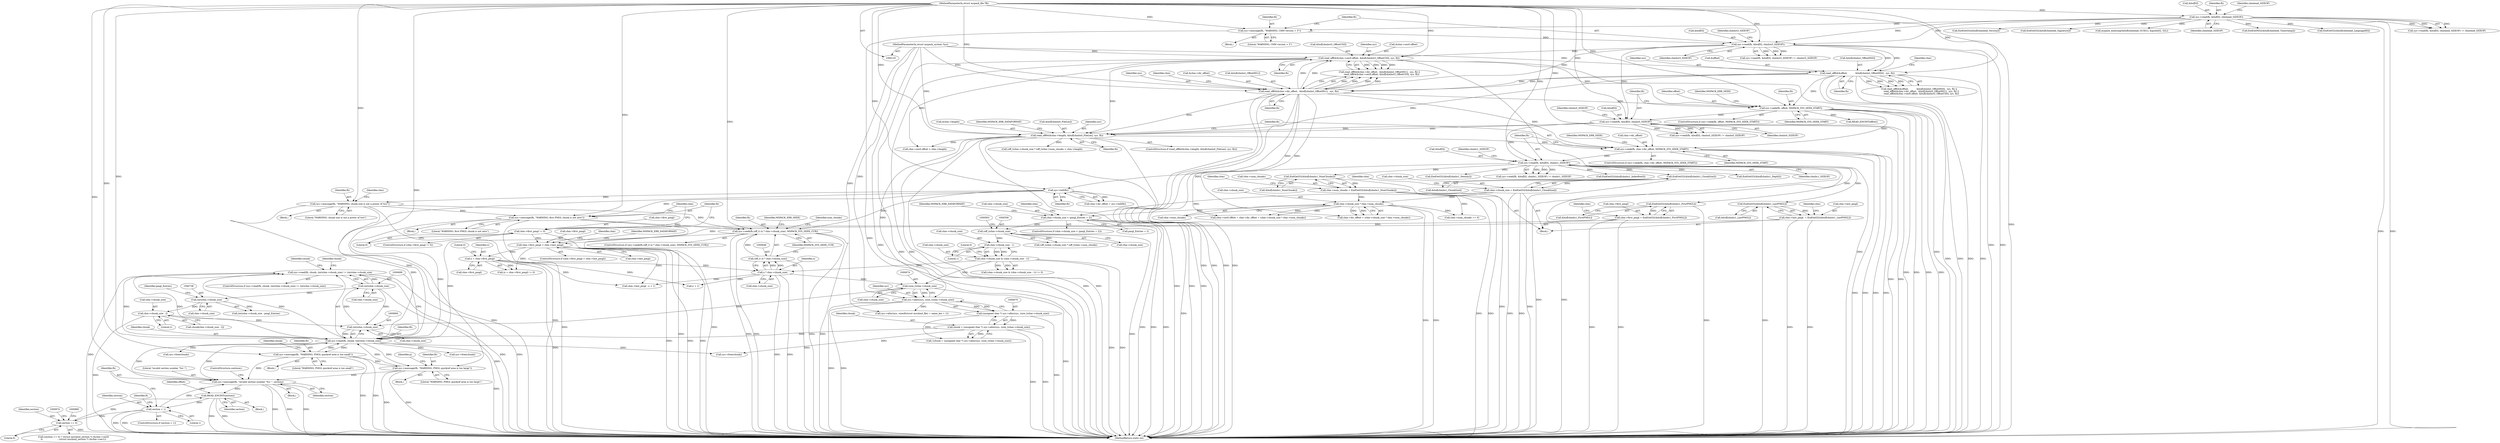 digraph "0_libmspack_8759da8db6ec9e866cb8eb143313f397f925bb4f@API" {
"1000689" [label="(Call,sys->read(fh, chunk, (int)chm->chunk_size) != (int)chm->chunk_size)"];
"1000690" [label="(Call,sys->read(fh, chunk, (int)chm->chunk_size))"];
"1000826" [label="(Call,sys->message(fh, \"invalid section number '%u'.\", section))"];
"1000726" [label="(Call,sys->message(fh, \"WARNING; PMGL quickref area is too small\"))"];
"1000127" [label="(MethodParameterIn,struct mspack_file *fh)"];
"1000744" [label="(Call,sys->message(fh, \"WARNING; PMGL quickref area is too large\"))"];
"1000822" [label="(Call,section > 1)"];
"1000793" [label="(Call,READ_ENCINT(section))"];
"1000870" [label="(Call,section == 0)"];
"1000643" [label="(Call,sys->seek(fh,(off_t) (x * chm->chunk_size), MSPACK_SYS_SEEK_CUR))"];
"1000596" [label="(Call,sys->message(fh, \"WARNING; first PMGL chunk is not zero\"))"];
"1000586" [label="(Call,sys->message(fh, \"WARNING; chunk size is not a power of two\"))"];
"1000423" [label="(Call,sys->tell(fh))"];
"1000408" [label="(Call,sys->read(fh, &buf[0], chmhs1_SIZEOF))"];
"1000397" [label="(Call,sys->seek(fh, chm->dir_offset, MSPACK_SYS_SEEK_START))"];
"1000382" [label="(Call,read_off64(&chm->length, &buf[chmhs0_FileLen], sys, fh))"];
"1000370" [label="(Call,sys->read(fh, &buf[0], chmhs0_SIZEOF))"];
"1000361" [label="(Call,sys->seek(fh, offset, MSPACK_SYS_SEEK_START))"];
"1000344" [label="(Call,read_off64(&chm->sec0.offset, &buf[chmhst3_OffsetCS0], sys, fh))"];
"1000310" [label="(Call,sys->read(fh, &buf[0], chmhst3_SIZEOF))"];
"1000305" [label="(Call,sys->message(fh, \"WARNING; CHM version > 3\"))"];
"1000233" [label="(Call,sys->read(fh, &buf[0], chmhead_SIZEOF))"];
"1000333" [label="(Call,read_off64(&chm->dir_offset,  &buf[chmhst_OffsetHS1],  sys, fh))"];
"1000323" [label="(Call,read_off64(&offset,           &buf[chmhst_OffsetHS0],  sys, fh))"];
"1000126" [label="(MethodParameterIn,struct mspack_system *sys)"];
"1000645" [label="(Call,(off_t) (x * chm->chunk_size))"];
"1000647" [label="(Call,x * chm->chunk_size)"];
"1000635" [label="(Call,x = chm->first_pmgl)"];
"1000600" [label="(Call,chm->first_pmgl > chm->last_pmgl)"];
"1000590" [label="(Call,chm->first_pmgl != 0)"];
"1000470" [label="(Call,chm->first_pmgl = EndGetI32(&buf[chmhs1_FirstPMGL]))"];
"1000474" [label="(Call,EndGetI32(&buf[chmhs1_FirstPMGL]))"];
"1000479" [label="(Call,chm->last_pmgl  = EndGetI32(&buf[chmhs1_LastPMGL]))"];
"1000483" [label="(Call,EndGetI32(&buf[chmhs1_LastPMGL]))"];
"1000575" [label="(Call,chm->chunk_size & (chm->chunk_size - 1))"];
"1000579" [label="(Call,chm->chunk_size - 1)"];
"1000557" [label="(Call,(off_t)chm->chunk_size)"];
"1000526" [label="(Call,chm->chunk_size < (pmgl_Entries + 2))"];
"1000505" [label="(Call,chm->chunk_size * chm->num_chunks)"];
"1000425" [label="(Call,chm->chunk_size = EndGetI32(&buf[chmhs1_ChunkSize]))"];
"1000429" [label="(Call,EndGetI32(&buf[chmhs1_ChunkSize]))"];
"1000461" [label="(Call,chm->num_chunks = EndGetI32(&buf[chmhs1_NumChunks]))"];
"1000465" [label="(Call,EndGetI32(&buf[chmhs1_NumChunks]))"];
"1000667" [label="(Call,chunk = (unsigned char *) sys->alloc(sys, (size_t)chm->chunk_size))"];
"1000669" [label="(Call,(unsigned char *) sys->alloc(sys, (size_t)chm->chunk_size))"];
"1000671" [label="(Call,sys->alloc(sys, (size_t)chm->chunk_size))"];
"1000673" [label="(Call,(size_t)chm->chunk_size)"];
"1000693" [label="(Call,(int)chm->chunk_size)"];
"1000698" [label="(Call,(int)chm->chunk_size)"];
"1000758" [label="(Call,chm->chunk_size - 2)"];
"1000737" [label="(Call,(int)chm->chunk_size)"];
"1000326" [label="(Call,&buf[chmhst_OffsetHS0])"];
"1000667" [label="(Call,chunk = (unsigned char *) sys->alloc(sys, (size_t)chm->chunk_size))"];
"1000382" [label="(Call,read_off64(&chm->length, &buf[chmhs0_FileLen], sys, fh))"];
"1000391" [label="(Identifier,sys)"];
"1000822" [label="(Call,section > 1)"];
"1000834" [label="(Identifier,fi)"];
"1000672" [label="(Identifier,sys)"];
"1000509" [label="(Call,chm->num_chunks)"];
"1000235" [label="(Call,&buf[0])"];
"1000794" [label="(Identifier,section)"];
"1000371" [label="(Identifier,fh)"];
"1000595" [label="(Block,)"];
"1000402" [label="(Identifier,MSPACK_SYS_SEEK_START)"];
"1000590" [label="(Call,chm->first_pmgl != 0)"];
"1000127" [label="(MethodParameterIn,struct mspack_file *fh)"];
"1000475" [label="(Call,&buf[chmhs1_FirstPMGL])"];
"1000526" [label="(Call,chm->chunk_size < (pmgl_Entries + 2))"];
"1000506" [label="(Call,chm->chunk_size)"];
"1000293" [label="(Call,EndGetI32(&buf[chmhead_LanguageID]))"];
"1000362" [label="(Identifier,fh)"];
"1000363" [label="(Identifier,offset)"];
"1000829" [label="(Identifier,section)"];
"1000304" [label="(Block,)"];
"1000376" [label="(Identifier,chmhs0_SIZEOF)"];
"1000555" [label="(Call,(off_t)chm->chunk_size * (off_t)chm->num_chunks > chm->length)"];
"1000495" [label="(Call,chm->sec0.offset = chm->dir_offset + (chm->chunk_size * chm->num_chunks))"];
"1000739" [label="(Call,chm->chunk_size)"];
"1000691" [label="(Identifier,fh)"];
"1000635" [label="(Call,x = chm->first_pmgl)"];
"1000345" [label="(Call,&chm->sec0.offset)"];
"1000383" [label="(Call,&chm->length)"];
"1000675" [label="(Call,chm->chunk_size)"];
"1000377" [label="(Identifier,chmhs0_SIZEOF)"];
"1000470" [label="(Call,chm->first_pmgl = EndGetI32(&buf[chmhs1_FirstPMGL]))"];
"1000505" [label="(Call,chm->chunk_size * chm->num_chunks)"];
"1000713" [label="(Identifier,chunk)"];
"1000586" [label="(Call,sys->message(fh, \"WARNING; chunk size is not a power of two\"))"];
"1000734" [label="(Identifier,chunk)"];
"1000594" [label="(Literal,0)"];
"1000415" [label="(Identifier,chmhs1_SIZEOF)"];
"1000360" [label="(ControlStructure,if (sys->seek(fh, offset, MSPACK_SYS_SEEK_START)))"];
"1000336" [label="(Identifier,chm)"];
"1000330" [label="(Identifier,sys)"];
"1000601" [label="(Call,chm->first_pmgl)"];
"1000491" [label="(Identifier,chm)"];
"1000436" [label="(Identifier,chm)"];
"1000871" [label="(Identifier,section)"];
"1000688" [label="(ControlStructure,if (sys->read(fh, chunk, (int)chm->chunk_size) != (int)chm->chunk_size))"];
"1000658" [label="(Call,chm->last_pmgl - x + 1)"];
"1000793" [label="(Call,READ_ENCINT(section))"];
"1000309" [label="(Call,sys->read(fh, &buf[0], chmhst3_SIZEOF) != chmhst3_SIZEOF)"];
"1000846" [label="(Call,sys->free(chunk))"];
"1000748" [label="(Identifier,p)"];
"1000614" [label="(Identifier,chm)"];
"1000361" [label="(Call,sys->seek(fh, offset, MSPACK_SYS_SEEK_START))"];
"1000726" [label="(Call,sys->message(fh, \"WARNING; PMGL quickref area is too small\"))"];
"1000307" [label="(Literal,\"WARNING; CHM version > 3\")"];
"1000591" [label="(Call,chm->first_pmgl)"];
"1000736" [label="(Call,(int)chm->chunk_size - pmgl_Entries)"];
"1000479" [label="(Call,chm->last_pmgl  = EndGetI32(&buf[chmhs1_LastPMGL]))"];
"1000466" [label="(Call,&buf[chmhs1_NumChunks])"];
"1000705" [label="(Identifier,chunk)"];
"1000530" [label="(Call,pmgl_Entries + 2)"];
"1000666" [label="(Call,!(chunk = (unsigned char *) sys->alloc(sys, (size_t)chm->chunk_size)))"];
"1000645" [label="(Call,(off_t) (x * chm->chunk_size))"];
"1000513" [label="(Call,chm->sec0.offset > chm->length)"];
"1000583" [label="(Literal,1)"];
"1000405" [label="(Identifier,MSPACK_ERR_SEEK)"];
"1000461" [label="(Call,chm->num_chunks = EndGetI32(&buf[chmhs1_NumChunks]))"];
"1000634" [label="(Call,(x = chm->first_pmgl) != 0)"];
"1000232" [label="(Call,sys->read(fh, &buf[0], chmhead_SIZEOF) != chmhead_SIZEOF)"];
"1000587" [label="(Identifier,fh)"];
"1000770" [label="(Block,)"];
"1000356" [label="(Identifier,fh)"];
"1000275" [label="(Call,EndGetI32(&buf[chmhead_Version]))"];
"1001062" [label="(Call,sys->free(chunk))"];
"1000597" [label="(Identifier,fh)"];
"1000640" [label="(Literal,0)"];
"1000311" [label="(Identifier,fh)"];
"1000323" [label="(Call,read_off64(&offset,           &buf[chmhst_OffsetHS0],  sys, fh))"];
"1000637" [label="(Call,chm->first_pmgl)"];
"1000746" [label="(Literal,\"WARNING; PMGL quickref area is too large\")"];
"1000322" [label="(Call,read_off64(&offset,           &buf[chmhst_OffsetHS0],  sys, fh) ||\n      read_off64(&chm->dir_offset,  &buf[chmhst_OffsetHS1],  sys, fh) ||\n      read_off64(&chm->sec0.offset, &buf[chmhst3_OffsetCS0], sys, fh))"];
"1000483" [label="(Call,EndGetI32(&buf[chmhs1_LastPMGL]))"];
"1000575" [label="(Call,chm->chunk_size & (chm->chunk_size - 1))"];
"1000370" [label="(Call,sys->read(fh, &buf[0], chmhs0_SIZEOF))"];
"1000744" [label="(Call,sys->message(fh, \"WARNING; PMGL quickref area is too large\"))"];
"1000825" [label="(Block,)"];
"1000636" [label="(Identifier,x)"];
"1000246" [label="(Call,EndGetI32(&buf[chmhead_Signature]))"];
"1000481" [label="(Identifier,chm)"];
"1000344" [label="(Call,read_off64(&chm->sec0.offset, &buf[chmhst3_OffsetCS0], sys, fh))"];
"1000535" [label="(Identifier,MSPACK_ERR_DATAFORMAT)"];
"1000642" [label="(ControlStructure,if (sys->seek(fh,(off_t) (x * chm->chunk_size), MSPACK_SYS_SEEK_CUR)))"];
"1000671" [label="(Call,sys->alloc(sys, (size_t)chm->chunk_size))"];
"1000669" [label="(Call,(unsigned char *) sys->alloc(sys, (size_t)chm->chunk_size))"];
"1000869" [label="(Call,(section == 0) ? (struct mschmd_section *) (&chm->sec0)\n\t\t                     : (struct mschmd_section *) (&chm->sec1))"];
"1000234" [label="(Identifier,fh)"];
"1000351" [label="(Call,&buf[chmhst3_OffsetCS0])"];
"1000589" [label="(ControlStructure,if (chm->first_pmgl != 0))"];
"1000430" [label="(Call,&buf[chmhs1_ChunkSize])"];
"1000474" [label="(Call,EndGetI32(&buf[chmhs1_FirstPMGL]))"];
"1000126" [label="(MethodParameterIn,struct mspack_system *sys)"];
"1000438" [label="(Call,EndGetI32(&buf[chmhs1_Density]))"];
"1000695" [label="(Call,chm->chunk_size)"];
"1000559" [label="(Call,chm->chunk_size)"];
"1000324" [label="(Call,&offset)"];
"1000130" [label="(Block,)"];
"1000644" [label="(Identifier,fh)"];
"1000312" [label="(Call,&buf[0])"];
"1000580" [label="(Call,chm->chunk_size)"];
"1000395" [label="(Identifier,MSPACK_ERR_DATAFORMAT)"];
"1000690" [label="(Call,sys->read(fh, chunk, (int)chm->chunk_size))"];
"1000355" [label="(Identifier,sys)"];
"1000392" [label="(Identifier,fh)"];
"1000332" [label="(Call,read_off64(&chm->dir_offset,  &buf[chmhst_OffsetHS1],  sys, fh) ||\n      read_off64(&chm->sec0.offset, &buf[chmhst3_OffsetCS0], sys, fh))"];
"1000823" [label="(Identifier,section)"];
"1001071" [label="(MethodReturn,static int)"];
"1000579" [label="(Call,chm->chunk_size - 1)"];
"1000425" [label="(Call,chm->chunk_size = EndGetI32(&buf[chmhs1_ChunkSize]))"];
"1000537" [label="(Call,chm->num_chunks == 0)"];
"1000692" [label="(Identifier,chunk)"];
"1000743" [label="(Block,)"];
"1000585" [label="(Block,)"];
"1000599" [label="(ControlStructure,if (chm->first_pmgl > chm->last_pmgl))"];
"1000426" [label="(Call,chm->chunk_size)"];
"1000588" [label="(Literal,\"WARNING; chunk size is not a power of two\")"];
"1000240" [label="(Identifier,chmhead_SIZEOF)"];
"1000396" [label="(ControlStructure,if (sys->seek(fh, chm->dir_offset, MSPACK_SYS_SEEK_START)))"];
"1000407" [label="(Call,sys->read(fh, &buf[0], chmhs1_SIZEOF) != chmhs1_SIZEOF)"];
"1000387" [label="(Call,&buf[chmhs0_FileLen])"];
"1000408" [label="(Call,sys->read(fh, &buf[0], chmhs1_SIZEOF))"];
"1000342" [label="(Identifier,sys)"];
"1000830" [label="(ControlStructure,continue;)"];
"1000419" [label="(Call,chm->dir_offset = sys->tell(fh))"];
"1000257" [label="(Call,mspack_memcmp(&buf[chmhead_GUID1], &guids[0], 32L))"];
"1000704" [label="(Call,sys->free(chunk))"];
"1000824" [label="(Literal,1)"];
"1000239" [label="(Identifier,chmhead_SIZEOF)"];
"1000725" [label="(Block,)"];
"1000310" [label="(Call,sys->read(fh, &buf[0], chmhst3_SIZEOF))"];
"1000872" [label="(Literal,0)"];
"1000348" [label="(Identifier,chm)"];
"1000334" [label="(Call,&chm->dir_offset)"];
"1000317" [label="(Identifier,chmhst3_SIZEOF)"];
"1000673" [label="(Call,(size_t)chm->chunk_size)"];
"1000364" [label="(Identifier,MSPACK_SYS_SEEK_START)"];
"1000501" [label="(Call,chm->dir_offset + (chm->chunk_size * chm->num_chunks))"];
"1000609" [label="(Identifier,MSPACK_ERR_DATAFORMAT)"];
"1000576" [label="(Call,chm->chunk_size)"];
"1000233" [label="(Call,sys->read(fh, &buf[0], chmhead_SIZEOF))"];
"1000574" [label="(Call,(chm->chunk_size & (chm->chunk_size - 1)) != 0)"];
"1000689" [label="(Call,sys->read(fh, chunk, (int)chm->chunk_size) != (int)chm->chunk_size)"];
"1000423" [label="(Call,sys->tell(fh))"];
"1000397" [label="(Call,sys->seek(fh, chm->dir_offset, MSPACK_SYS_SEEK_START))"];
"1000316" [label="(Identifier,chmhst3_SIZEOF)"];
"1000584" [label="(Literal,0)"];
"1000429" [label="(Call,EndGetI32(&buf[chmhs1_ChunkSize]))"];
"1000462" [label="(Call,chm->num_chunks)"];
"1000338" [label="(Call,&buf[chmhst_OffsetHS1])"];
"1000643" [label="(Call,sys->seek(fh,(off_t) (x * chm->chunk_size), MSPACK_SYS_SEEK_CUR))"];
"1000399" [label="(Call,chm->dir_offset)"];
"1000700" [label="(Call,chm->chunk_size)"];
"1000762" [label="(Literal,2)"];
"1000305" [label="(Call,sys->message(fh, \"WARNING; CHM version > 3\"))"];
"1000556" [label="(Call,(off_t)chm->chunk_size * (off_t)chm->num_chunks)"];
"1000826" [label="(Call,sys->message(fh, \"invalid section number '%u'.\", section))"];
"1000456" [label="(Call,EndGetI32(&buf[chmhs1_IndexRoot]))"];
"1000343" [label="(Identifier,fh)"];
"1000837" [label="(Call,sys->alloc(sys, sizeof(struct mschmd_file) + name_len + 1))"];
"1000648" [label="(Identifier,x)"];
"1000471" [label="(Call,chm->first_pmgl)"];
"1000828" [label="(Literal,\"invalid section number '%u'.\")"];
"1000742" [label="(Identifier,pmgl_Entries)"];
"1000539" [label="(Identifier,chm)"];
"1000727" [label="(Identifier,fh)"];
"1000796" [label="(Identifier,offset)"];
"1000827" [label="(Identifier,fh)"];
"1000652" [label="(Identifier,MSPACK_SYS_SEEK_CUR)"];
"1000655" [label="(Identifier,MSPACK_ERR_SEEK)"];
"1000410" [label="(Call,&buf[0])"];
"1000600" [label="(Call,chm->first_pmgl > chm->last_pmgl)"];
"1000465" [label="(Call,EndGetI32(&buf[chmhs1_NumChunks]))"];
"1000602" [label="(Identifier,chm)"];
"1000557" [label="(Call,(off_t)chm->chunk_size)"];
"1000333" [label="(Call,read_off64(&chm->dir_offset,  &buf[chmhst_OffsetHS1],  sys, fh))"];
"1000447" [label="(Call,EndGetI32(&buf[chmhs1_Depth]))"];
"1000604" [label="(Call,chm->last_pmgl)"];
"1000525" [label="(ControlStructure,if (chm->chunk_size < (pmgl_Entries + 2)))"];
"1000756" [label="(Call,chunk[chm->chunk_size - 2])"];
"1000693" [label="(Call,(int)chm->chunk_size)"];
"1000369" [label="(Call,sys->read(fh, &buf[0], chmhs0_SIZEOF) != chmhs0_SIZEOF)"];
"1000657" [label="(Identifier,num_chunks)"];
"1000649" [label="(Call,chm->chunk_size)"];
"1000647" [label="(Call,x * chm->chunk_size)"];
"1000284" [label="(Call,EndGetM32(&buf[chmhead_Timestamp]))"];
"1000480" [label="(Call,chm->last_pmgl)"];
"1000527" [label="(Call,chm->chunk_size)"];
"1000668" [label="(Identifier,chunk)"];
"1000662" [label="(Call,x + 1)"];
"1000759" [label="(Call,chm->chunk_size)"];
"1000424" [label="(Identifier,fh)"];
"1000821" [label="(ControlStructure,if (section > 1))"];
"1000398" [label="(Identifier,fh)"];
"1000728" [label="(Literal,\"WARNING; PMGL quickref area is too small\")"];
"1000306" [label="(Identifier,fh)"];
"1000367" [label="(Identifier,MSPACK_ERR_SEEK)"];
"1000698" [label="(Call,(int)chm->chunk_size)"];
"1000598" [label="(Literal,\"WARNING; first PMGL chunk is not zero\")"];
"1000592" [label="(Identifier,chm)"];
"1000596" [label="(Call,sys->message(fh, \"WARNING; first PMGL chunk is not zero\"))"];
"1000745" [label="(Identifier,fh)"];
"1000372" [label="(Call,&buf[0])"];
"1000414" [label="(Identifier,chmhs1_SIZEOF)"];
"1000472" [label="(Identifier,chm)"];
"1000381" [label="(ControlStructure,if (read_off64(&chm->length, &buf[chmhs0_FileLen], sys, fh)))"];
"1000795" [label="(Call,READ_ENCINT(offset))"];
"1000331" [label="(Identifier,fh)"];
"1000484" [label="(Call,&buf[chmhs1_LastPMGL])"];
"1000758" [label="(Call,chm->chunk_size - 2)"];
"1000409" [label="(Identifier,fh)"];
"1000737" [label="(Call,(int)chm->chunk_size)"];
"1000870" [label="(Call,section == 0)"];
"1000689" -> "1000688"  [label="AST: "];
"1000689" -> "1000698"  [label="CFG: "];
"1000690" -> "1000689"  [label="AST: "];
"1000698" -> "1000689"  [label="AST: "];
"1000705" -> "1000689"  [label="CFG: "];
"1000713" -> "1000689"  [label="CFG: "];
"1000689" -> "1001071"  [label="DDG: "];
"1000689" -> "1001071"  [label="DDG: "];
"1000689" -> "1001071"  [label="DDG: "];
"1000690" -> "1000689"  [label="DDG: "];
"1000690" -> "1000689"  [label="DDG: "];
"1000690" -> "1000689"  [label="DDG: "];
"1000698" -> "1000689"  [label="DDG: "];
"1000690" -> "1000693"  [label="CFG: "];
"1000691" -> "1000690"  [label="AST: "];
"1000692" -> "1000690"  [label="AST: "];
"1000693" -> "1000690"  [label="AST: "];
"1000699" -> "1000690"  [label="CFG: "];
"1000690" -> "1001071"  [label="DDG: "];
"1000826" -> "1000690"  [label="DDG: "];
"1000643" -> "1000690"  [label="DDG: "];
"1000596" -> "1000690"  [label="DDG: "];
"1000726" -> "1000690"  [label="DDG: "];
"1000744" -> "1000690"  [label="DDG: "];
"1000586" -> "1000690"  [label="DDG: "];
"1000423" -> "1000690"  [label="DDG: "];
"1000127" -> "1000690"  [label="DDG: "];
"1000667" -> "1000690"  [label="DDG: "];
"1000693" -> "1000690"  [label="DDG: "];
"1000690" -> "1000704"  [label="DDG: "];
"1000690" -> "1000726"  [label="DDG: "];
"1000690" -> "1000744"  [label="DDG: "];
"1000690" -> "1000826"  [label="DDG: "];
"1000690" -> "1000846"  [label="DDG: "];
"1000690" -> "1001062"  [label="DDG: "];
"1000826" -> "1000825"  [label="AST: "];
"1000826" -> "1000829"  [label="CFG: "];
"1000827" -> "1000826"  [label="AST: "];
"1000828" -> "1000826"  [label="AST: "];
"1000829" -> "1000826"  [label="AST: "];
"1000830" -> "1000826"  [label="CFG: "];
"1000826" -> "1001071"  [label="DDG: "];
"1000826" -> "1001071"  [label="DDG: "];
"1000826" -> "1001071"  [label="DDG: "];
"1000826" -> "1000793"  [label="DDG: "];
"1000726" -> "1000826"  [label="DDG: "];
"1000744" -> "1000826"  [label="DDG: "];
"1000127" -> "1000826"  [label="DDG: "];
"1000822" -> "1000826"  [label="DDG: "];
"1000726" -> "1000725"  [label="AST: "];
"1000726" -> "1000728"  [label="CFG: "];
"1000727" -> "1000726"  [label="AST: "];
"1000728" -> "1000726"  [label="AST: "];
"1000734" -> "1000726"  [label="CFG: "];
"1000726" -> "1001071"  [label="DDG: "];
"1000726" -> "1001071"  [label="DDG: "];
"1000127" -> "1000726"  [label="DDG: "];
"1000726" -> "1000744"  [label="DDG: "];
"1000127" -> "1000125"  [label="AST: "];
"1000127" -> "1001071"  [label="DDG: "];
"1000127" -> "1000233"  [label="DDG: "];
"1000127" -> "1000305"  [label="DDG: "];
"1000127" -> "1000310"  [label="DDG: "];
"1000127" -> "1000323"  [label="DDG: "];
"1000127" -> "1000333"  [label="DDG: "];
"1000127" -> "1000344"  [label="DDG: "];
"1000127" -> "1000361"  [label="DDG: "];
"1000127" -> "1000370"  [label="DDG: "];
"1000127" -> "1000382"  [label="DDG: "];
"1000127" -> "1000397"  [label="DDG: "];
"1000127" -> "1000408"  [label="DDG: "];
"1000127" -> "1000423"  [label="DDG: "];
"1000127" -> "1000586"  [label="DDG: "];
"1000127" -> "1000596"  [label="DDG: "];
"1000127" -> "1000643"  [label="DDG: "];
"1000127" -> "1000744"  [label="DDG: "];
"1000744" -> "1000743"  [label="AST: "];
"1000744" -> "1000746"  [label="CFG: "];
"1000745" -> "1000744"  [label="AST: "];
"1000746" -> "1000744"  [label="AST: "];
"1000748" -> "1000744"  [label="CFG: "];
"1000744" -> "1001071"  [label="DDG: "];
"1000744" -> "1001071"  [label="DDG: "];
"1000822" -> "1000821"  [label="AST: "];
"1000822" -> "1000824"  [label="CFG: "];
"1000823" -> "1000822"  [label="AST: "];
"1000824" -> "1000822"  [label="AST: "];
"1000827" -> "1000822"  [label="CFG: "];
"1000834" -> "1000822"  [label="CFG: "];
"1000822" -> "1001071"  [label="DDG: "];
"1000822" -> "1001071"  [label="DDG: "];
"1000793" -> "1000822"  [label="DDG: "];
"1000822" -> "1000870"  [label="DDG: "];
"1000793" -> "1000770"  [label="AST: "];
"1000793" -> "1000794"  [label="CFG: "];
"1000794" -> "1000793"  [label="AST: "];
"1000796" -> "1000793"  [label="CFG: "];
"1000793" -> "1001071"  [label="DDG: "];
"1000793" -> "1001071"  [label="DDG: "];
"1000870" -> "1000793"  [label="DDG: "];
"1000870" -> "1000869"  [label="AST: "];
"1000870" -> "1000872"  [label="CFG: "];
"1000871" -> "1000870"  [label="AST: "];
"1000872" -> "1000870"  [label="AST: "];
"1000874" -> "1000870"  [label="CFG: "];
"1000880" -> "1000870"  [label="CFG: "];
"1000870" -> "1001071"  [label="DDG: "];
"1000643" -> "1000642"  [label="AST: "];
"1000643" -> "1000652"  [label="CFG: "];
"1000644" -> "1000643"  [label="AST: "];
"1000645" -> "1000643"  [label="AST: "];
"1000652" -> "1000643"  [label="AST: "];
"1000655" -> "1000643"  [label="CFG: "];
"1000657" -> "1000643"  [label="CFG: "];
"1000643" -> "1001071"  [label="DDG: "];
"1000643" -> "1001071"  [label="DDG: "];
"1000643" -> "1001071"  [label="DDG: "];
"1000643" -> "1001071"  [label="DDG: "];
"1000596" -> "1000643"  [label="DDG: "];
"1000586" -> "1000643"  [label="DDG: "];
"1000423" -> "1000643"  [label="DDG: "];
"1000645" -> "1000643"  [label="DDG: "];
"1000596" -> "1000595"  [label="AST: "];
"1000596" -> "1000598"  [label="CFG: "];
"1000597" -> "1000596"  [label="AST: "];
"1000598" -> "1000596"  [label="AST: "];
"1000602" -> "1000596"  [label="CFG: "];
"1000596" -> "1001071"  [label="DDG: "];
"1000596" -> "1001071"  [label="DDG: "];
"1000586" -> "1000596"  [label="DDG: "];
"1000423" -> "1000596"  [label="DDG: "];
"1000586" -> "1000585"  [label="AST: "];
"1000586" -> "1000588"  [label="CFG: "];
"1000587" -> "1000586"  [label="AST: "];
"1000588" -> "1000586"  [label="AST: "];
"1000592" -> "1000586"  [label="CFG: "];
"1000586" -> "1001071"  [label="DDG: "];
"1000586" -> "1001071"  [label="DDG: "];
"1000423" -> "1000586"  [label="DDG: "];
"1000423" -> "1000419"  [label="AST: "];
"1000423" -> "1000424"  [label="CFG: "];
"1000424" -> "1000423"  [label="AST: "];
"1000419" -> "1000423"  [label="CFG: "];
"1000423" -> "1001071"  [label="DDG: "];
"1000423" -> "1000419"  [label="DDG: "];
"1000408" -> "1000423"  [label="DDG: "];
"1000408" -> "1000407"  [label="AST: "];
"1000408" -> "1000414"  [label="CFG: "];
"1000409" -> "1000408"  [label="AST: "];
"1000410" -> "1000408"  [label="AST: "];
"1000414" -> "1000408"  [label="AST: "];
"1000415" -> "1000408"  [label="CFG: "];
"1000408" -> "1001071"  [label="DDG: "];
"1000408" -> "1001071"  [label="DDG: "];
"1000408" -> "1000407"  [label="DDG: "];
"1000408" -> "1000407"  [label="DDG: "];
"1000408" -> "1000407"  [label="DDG: "];
"1000397" -> "1000408"  [label="DDG: "];
"1000370" -> "1000408"  [label="DDG: "];
"1000408" -> "1000429"  [label="DDG: "];
"1000408" -> "1000438"  [label="DDG: "];
"1000408" -> "1000447"  [label="DDG: "];
"1000408" -> "1000456"  [label="DDG: "];
"1000408" -> "1000465"  [label="DDG: "];
"1000408" -> "1000474"  [label="DDG: "];
"1000408" -> "1000483"  [label="DDG: "];
"1000397" -> "1000396"  [label="AST: "];
"1000397" -> "1000402"  [label="CFG: "];
"1000398" -> "1000397"  [label="AST: "];
"1000399" -> "1000397"  [label="AST: "];
"1000402" -> "1000397"  [label="AST: "];
"1000405" -> "1000397"  [label="CFG: "];
"1000409" -> "1000397"  [label="CFG: "];
"1000397" -> "1001071"  [label="DDG: "];
"1000397" -> "1001071"  [label="DDG: "];
"1000397" -> "1001071"  [label="DDG: "];
"1000397" -> "1001071"  [label="DDG: "];
"1000382" -> "1000397"  [label="DDG: "];
"1000333" -> "1000397"  [label="DDG: "];
"1000361" -> "1000397"  [label="DDG: "];
"1000382" -> "1000381"  [label="AST: "];
"1000382" -> "1000392"  [label="CFG: "];
"1000383" -> "1000382"  [label="AST: "];
"1000387" -> "1000382"  [label="AST: "];
"1000391" -> "1000382"  [label="AST: "];
"1000392" -> "1000382"  [label="AST: "];
"1000395" -> "1000382"  [label="CFG: "];
"1000398" -> "1000382"  [label="CFG: "];
"1000382" -> "1001071"  [label="DDG: "];
"1000382" -> "1001071"  [label="DDG: "];
"1000382" -> "1001071"  [label="DDG: "];
"1000382" -> "1001071"  [label="DDG: "];
"1000382" -> "1001071"  [label="DDG: "];
"1000370" -> "1000382"  [label="DDG: "];
"1000370" -> "1000382"  [label="DDG: "];
"1000344" -> "1000382"  [label="DDG: "];
"1000333" -> "1000382"  [label="DDG: "];
"1000323" -> "1000382"  [label="DDG: "];
"1000126" -> "1000382"  [label="DDG: "];
"1000382" -> "1000513"  [label="DDG: "];
"1000382" -> "1000555"  [label="DDG: "];
"1000382" -> "1000671"  [label="DDG: "];
"1000370" -> "1000369"  [label="AST: "];
"1000370" -> "1000376"  [label="CFG: "];
"1000371" -> "1000370"  [label="AST: "];
"1000372" -> "1000370"  [label="AST: "];
"1000376" -> "1000370"  [label="AST: "];
"1000377" -> "1000370"  [label="CFG: "];
"1000370" -> "1001071"  [label="DDG: "];
"1000370" -> "1001071"  [label="DDG: "];
"1000370" -> "1000369"  [label="DDG: "];
"1000370" -> "1000369"  [label="DDG: "];
"1000370" -> "1000369"  [label="DDG: "];
"1000361" -> "1000370"  [label="DDG: "];
"1000310" -> "1000370"  [label="DDG: "];
"1000361" -> "1000360"  [label="AST: "];
"1000361" -> "1000364"  [label="CFG: "];
"1000362" -> "1000361"  [label="AST: "];
"1000363" -> "1000361"  [label="AST: "];
"1000364" -> "1000361"  [label="AST: "];
"1000367" -> "1000361"  [label="CFG: "];
"1000371" -> "1000361"  [label="CFG: "];
"1000361" -> "1001071"  [label="DDG: "];
"1000361" -> "1001071"  [label="DDG: "];
"1000361" -> "1001071"  [label="DDG: "];
"1000361" -> "1001071"  [label="DDG: "];
"1000344" -> "1000361"  [label="DDG: "];
"1000323" -> "1000361"  [label="DDG: "];
"1000333" -> "1000361"  [label="DDG: "];
"1000361" -> "1000795"  [label="DDG: "];
"1000344" -> "1000332"  [label="AST: "];
"1000344" -> "1000356"  [label="CFG: "];
"1000345" -> "1000344"  [label="AST: "];
"1000351" -> "1000344"  [label="AST: "];
"1000355" -> "1000344"  [label="AST: "];
"1000356" -> "1000344"  [label="AST: "];
"1000332" -> "1000344"  [label="CFG: "];
"1000344" -> "1001071"  [label="DDG: "];
"1000344" -> "1001071"  [label="DDG: "];
"1000344" -> "1001071"  [label="DDG: "];
"1000344" -> "1001071"  [label="DDG: "];
"1000344" -> "1000332"  [label="DDG: "];
"1000344" -> "1000332"  [label="DDG: "];
"1000344" -> "1000332"  [label="DDG: "];
"1000344" -> "1000332"  [label="DDG: "];
"1000310" -> "1000344"  [label="DDG: "];
"1000333" -> "1000344"  [label="DDG: "];
"1000333" -> "1000344"  [label="DDG: "];
"1000126" -> "1000344"  [label="DDG: "];
"1000344" -> "1000513"  [label="DDG: "];
"1000310" -> "1000309"  [label="AST: "];
"1000310" -> "1000316"  [label="CFG: "];
"1000311" -> "1000310"  [label="AST: "];
"1000312" -> "1000310"  [label="AST: "];
"1000316" -> "1000310"  [label="AST: "];
"1000317" -> "1000310"  [label="CFG: "];
"1000310" -> "1001071"  [label="DDG: "];
"1000310" -> "1001071"  [label="DDG: "];
"1000310" -> "1000309"  [label="DDG: "];
"1000310" -> "1000309"  [label="DDG: "];
"1000310" -> "1000309"  [label="DDG: "];
"1000305" -> "1000310"  [label="DDG: "];
"1000233" -> "1000310"  [label="DDG: "];
"1000233" -> "1000310"  [label="DDG: "];
"1000310" -> "1000323"  [label="DDG: "];
"1000310" -> "1000323"  [label="DDG: "];
"1000310" -> "1000333"  [label="DDG: "];
"1000305" -> "1000304"  [label="AST: "];
"1000305" -> "1000307"  [label="CFG: "];
"1000306" -> "1000305"  [label="AST: "];
"1000307" -> "1000305"  [label="AST: "];
"1000311" -> "1000305"  [label="CFG: "];
"1000305" -> "1001071"  [label="DDG: "];
"1000233" -> "1000305"  [label="DDG: "];
"1000233" -> "1000232"  [label="AST: "];
"1000233" -> "1000239"  [label="CFG: "];
"1000234" -> "1000233"  [label="AST: "];
"1000235" -> "1000233"  [label="AST: "];
"1000239" -> "1000233"  [label="AST: "];
"1000240" -> "1000233"  [label="CFG: "];
"1000233" -> "1001071"  [label="DDG: "];
"1000233" -> "1001071"  [label="DDG: "];
"1000233" -> "1000232"  [label="DDG: "];
"1000233" -> "1000232"  [label="DDG: "];
"1000233" -> "1000232"  [label="DDG: "];
"1000233" -> "1000246"  [label="DDG: "];
"1000233" -> "1000257"  [label="DDG: "];
"1000233" -> "1000275"  [label="DDG: "];
"1000233" -> "1000284"  [label="DDG: "];
"1000233" -> "1000293"  [label="DDG: "];
"1000333" -> "1000332"  [label="AST: "];
"1000333" -> "1000343"  [label="CFG: "];
"1000334" -> "1000333"  [label="AST: "];
"1000338" -> "1000333"  [label="AST: "];
"1000342" -> "1000333"  [label="AST: "];
"1000343" -> "1000333"  [label="AST: "];
"1000348" -> "1000333"  [label="CFG: "];
"1000332" -> "1000333"  [label="CFG: "];
"1000333" -> "1001071"  [label="DDG: "];
"1000333" -> "1001071"  [label="DDG: "];
"1000333" -> "1001071"  [label="DDG: "];
"1000333" -> "1001071"  [label="DDG: "];
"1000333" -> "1000332"  [label="DDG: "];
"1000333" -> "1000332"  [label="DDG: "];
"1000333" -> "1000332"  [label="DDG: "];
"1000333" -> "1000332"  [label="DDG: "];
"1000323" -> "1000333"  [label="DDG: "];
"1000323" -> "1000333"  [label="DDG: "];
"1000126" -> "1000333"  [label="DDG: "];
"1000333" -> "1000495"  [label="DDG: "];
"1000333" -> "1000501"  [label="DDG: "];
"1000323" -> "1000322"  [label="AST: "];
"1000323" -> "1000331"  [label="CFG: "];
"1000324" -> "1000323"  [label="AST: "];
"1000326" -> "1000323"  [label="AST: "];
"1000330" -> "1000323"  [label="AST: "];
"1000331" -> "1000323"  [label="AST: "];
"1000336" -> "1000323"  [label="CFG: "];
"1000322" -> "1000323"  [label="CFG: "];
"1000323" -> "1001071"  [label="DDG: "];
"1000323" -> "1001071"  [label="DDG: "];
"1000323" -> "1001071"  [label="DDG: "];
"1000323" -> "1001071"  [label="DDG: "];
"1000323" -> "1000322"  [label="DDG: "];
"1000323" -> "1000322"  [label="DDG: "];
"1000323" -> "1000322"  [label="DDG: "];
"1000323" -> "1000322"  [label="DDG: "];
"1000126" -> "1000323"  [label="DDG: "];
"1000126" -> "1000125"  [label="AST: "];
"1000126" -> "1001071"  [label="DDG: "];
"1000126" -> "1000671"  [label="DDG: "];
"1000126" -> "1000837"  [label="DDG: "];
"1000645" -> "1000647"  [label="CFG: "];
"1000646" -> "1000645"  [label="AST: "];
"1000647" -> "1000645"  [label="AST: "];
"1000652" -> "1000645"  [label="CFG: "];
"1000645" -> "1001071"  [label="DDG: "];
"1000647" -> "1000645"  [label="DDG: "];
"1000647" -> "1000645"  [label="DDG: "];
"1000647" -> "1000649"  [label="CFG: "];
"1000648" -> "1000647"  [label="AST: "];
"1000649" -> "1000647"  [label="AST: "];
"1000647" -> "1001071"  [label="DDG: "];
"1000647" -> "1001071"  [label="DDG: "];
"1000635" -> "1000647"  [label="DDG: "];
"1000575" -> "1000647"  [label="DDG: "];
"1000647" -> "1000658"  [label="DDG: "];
"1000647" -> "1000662"  [label="DDG: "];
"1000647" -> "1000673"  [label="DDG: "];
"1000635" -> "1000634"  [label="AST: "];
"1000635" -> "1000637"  [label="CFG: "];
"1000636" -> "1000635"  [label="AST: "];
"1000637" -> "1000635"  [label="AST: "];
"1000640" -> "1000635"  [label="CFG: "];
"1000635" -> "1001071"  [label="DDG: "];
"1000635" -> "1000634"  [label="DDG: "];
"1000600" -> "1000635"  [label="DDG: "];
"1000635" -> "1000658"  [label="DDG: "];
"1000635" -> "1000662"  [label="DDG: "];
"1000600" -> "1000599"  [label="AST: "];
"1000600" -> "1000604"  [label="CFG: "];
"1000601" -> "1000600"  [label="AST: "];
"1000604" -> "1000600"  [label="AST: "];
"1000609" -> "1000600"  [label="CFG: "];
"1000614" -> "1000600"  [label="CFG: "];
"1000600" -> "1001071"  [label="DDG: "];
"1000600" -> "1001071"  [label="DDG: "];
"1000600" -> "1001071"  [label="DDG: "];
"1000590" -> "1000600"  [label="DDG: "];
"1000479" -> "1000600"  [label="DDG: "];
"1000600" -> "1000634"  [label="DDG: "];
"1000600" -> "1000658"  [label="DDG: "];
"1000590" -> "1000589"  [label="AST: "];
"1000590" -> "1000594"  [label="CFG: "];
"1000591" -> "1000590"  [label="AST: "];
"1000594" -> "1000590"  [label="AST: "];
"1000597" -> "1000590"  [label="CFG: "];
"1000602" -> "1000590"  [label="CFG: "];
"1000590" -> "1001071"  [label="DDG: "];
"1000470" -> "1000590"  [label="DDG: "];
"1000470" -> "1000130"  [label="AST: "];
"1000470" -> "1000474"  [label="CFG: "];
"1000471" -> "1000470"  [label="AST: "];
"1000474" -> "1000470"  [label="AST: "];
"1000481" -> "1000470"  [label="CFG: "];
"1000470" -> "1001071"  [label="DDG: "];
"1000470" -> "1001071"  [label="DDG: "];
"1000474" -> "1000470"  [label="DDG: "];
"1000474" -> "1000475"  [label="CFG: "];
"1000475" -> "1000474"  [label="AST: "];
"1000474" -> "1001071"  [label="DDG: "];
"1000479" -> "1000130"  [label="AST: "];
"1000479" -> "1000483"  [label="CFG: "];
"1000480" -> "1000479"  [label="AST: "];
"1000483" -> "1000479"  [label="AST: "];
"1000491" -> "1000479"  [label="CFG: "];
"1000479" -> "1001071"  [label="DDG: "];
"1000479" -> "1001071"  [label="DDG: "];
"1000483" -> "1000479"  [label="DDG: "];
"1000483" -> "1000484"  [label="CFG: "];
"1000484" -> "1000483"  [label="AST: "];
"1000483" -> "1001071"  [label="DDG: "];
"1000575" -> "1000574"  [label="AST: "];
"1000575" -> "1000579"  [label="CFG: "];
"1000576" -> "1000575"  [label="AST: "];
"1000579" -> "1000575"  [label="AST: "];
"1000584" -> "1000575"  [label="CFG: "];
"1000575" -> "1001071"  [label="DDG: "];
"1000575" -> "1001071"  [label="DDG: "];
"1000575" -> "1000574"  [label="DDG: "];
"1000575" -> "1000574"  [label="DDG: "];
"1000579" -> "1000575"  [label="DDG: "];
"1000579" -> "1000575"  [label="DDG: "];
"1000575" -> "1000673"  [label="DDG: "];
"1000579" -> "1000583"  [label="CFG: "];
"1000580" -> "1000579"  [label="AST: "];
"1000583" -> "1000579"  [label="AST: "];
"1000557" -> "1000579"  [label="DDG: "];
"1000557" -> "1000556"  [label="AST: "];
"1000557" -> "1000559"  [label="CFG: "];
"1000558" -> "1000557"  [label="AST: "];
"1000559" -> "1000557"  [label="AST: "];
"1000563" -> "1000557"  [label="CFG: "];
"1000557" -> "1001071"  [label="DDG: "];
"1000557" -> "1000556"  [label="DDG: "];
"1000526" -> "1000557"  [label="DDG: "];
"1000526" -> "1000525"  [label="AST: "];
"1000526" -> "1000530"  [label="CFG: "];
"1000527" -> "1000526"  [label="AST: "];
"1000530" -> "1000526"  [label="AST: "];
"1000535" -> "1000526"  [label="CFG: "];
"1000539" -> "1000526"  [label="CFG: "];
"1000526" -> "1001071"  [label="DDG: "];
"1000526" -> "1001071"  [label="DDG: "];
"1000526" -> "1001071"  [label="DDG: "];
"1000505" -> "1000526"  [label="DDG: "];
"1000425" -> "1000526"  [label="DDG: "];
"1000505" -> "1000501"  [label="AST: "];
"1000505" -> "1000509"  [label="CFG: "];
"1000506" -> "1000505"  [label="AST: "];
"1000509" -> "1000505"  [label="AST: "];
"1000501" -> "1000505"  [label="CFG: "];
"1000505" -> "1001071"  [label="DDG: "];
"1000505" -> "1001071"  [label="DDG: "];
"1000505" -> "1000495"  [label="DDG: "];
"1000505" -> "1000495"  [label="DDG: "];
"1000505" -> "1000501"  [label="DDG: "];
"1000505" -> "1000501"  [label="DDG: "];
"1000425" -> "1000505"  [label="DDG: "];
"1000461" -> "1000505"  [label="DDG: "];
"1000505" -> "1000537"  [label="DDG: "];
"1000425" -> "1000130"  [label="AST: "];
"1000425" -> "1000429"  [label="CFG: "];
"1000426" -> "1000425"  [label="AST: "];
"1000429" -> "1000425"  [label="AST: "];
"1000436" -> "1000425"  [label="CFG: "];
"1000425" -> "1001071"  [label="DDG: "];
"1000425" -> "1001071"  [label="DDG: "];
"1000429" -> "1000425"  [label="DDG: "];
"1000429" -> "1000430"  [label="CFG: "];
"1000430" -> "1000429"  [label="AST: "];
"1000429" -> "1001071"  [label="DDG: "];
"1000461" -> "1000130"  [label="AST: "];
"1000461" -> "1000465"  [label="CFG: "];
"1000462" -> "1000461"  [label="AST: "];
"1000465" -> "1000461"  [label="AST: "];
"1000472" -> "1000461"  [label="CFG: "];
"1000461" -> "1001071"  [label="DDG: "];
"1000461" -> "1001071"  [label="DDG: "];
"1000465" -> "1000461"  [label="DDG: "];
"1000461" -> "1000537"  [label="DDG: "];
"1000465" -> "1000466"  [label="CFG: "];
"1000466" -> "1000465"  [label="AST: "];
"1000465" -> "1001071"  [label="DDG: "];
"1000667" -> "1000666"  [label="AST: "];
"1000667" -> "1000669"  [label="CFG: "];
"1000668" -> "1000667"  [label="AST: "];
"1000669" -> "1000667"  [label="AST: "];
"1000666" -> "1000667"  [label="CFG: "];
"1000667" -> "1001071"  [label="DDG: "];
"1000667" -> "1001071"  [label="DDG: "];
"1000667" -> "1000666"  [label="DDG: "];
"1000669" -> "1000667"  [label="DDG: "];
"1000667" -> "1001062"  [label="DDG: "];
"1000669" -> "1000671"  [label="CFG: "];
"1000670" -> "1000669"  [label="AST: "];
"1000671" -> "1000669"  [label="AST: "];
"1000669" -> "1001071"  [label="DDG: "];
"1000669" -> "1000666"  [label="DDG: "];
"1000671" -> "1000669"  [label="DDG: "];
"1000671" -> "1000669"  [label="DDG: "];
"1000671" -> "1000673"  [label="CFG: "];
"1000672" -> "1000671"  [label="AST: "];
"1000673" -> "1000671"  [label="AST: "];
"1000671" -> "1001071"  [label="DDG: "];
"1000671" -> "1001071"  [label="DDG: "];
"1000673" -> "1000671"  [label="DDG: "];
"1000671" -> "1000837"  [label="DDG: "];
"1000673" -> "1000675"  [label="CFG: "];
"1000674" -> "1000673"  [label="AST: "];
"1000675" -> "1000673"  [label="AST: "];
"1000673" -> "1001071"  [label="DDG: "];
"1000673" -> "1000693"  [label="DDG: "];
"1000693" -> "1000695"  [label="CFG: "];
"1000694" -> "1000693"  [label="AST: "];
"1000695" -> "1000693"  [label="AST: "];
"1000698" -> "1000693"  [label="DDG: "];
"1000758" -> "1000693"  [label="DDG: "];
"1000693" -> "1000698"  [label="DDG: "];
"1000698" -> "1000700"  [label="CFG: "];
"1000699" -> "1000698"  [label="AST: "];
"1000700" -> "1000698"  [label="AST: "];
"1000698" -> "1001071"  [label="DDG: "];
"1000698" -> "1000737"  [label="DDG: "];
"1000758" -> "1000756"  [label="AST: "];
"1000758" -> "1000762"  [label="CFG: "];
"1000759" -> "1000758"  [label="AST: "];
"1000762" -> "1000758"  [label="AST: "];
"1000756" -> "1000758"  [label="CFG: "];
"1000758" -> "1001071"  [label="DDG: "];
"1000737" -> "1000758"  [label="DDG: "];
"1000737" -> "1000736"  [label="AST: "];
"1000737" -> "1000739"  [label="CFG: "];
"1000738" -> "1000737"  [label="AST: "];
"1000739" -> "1000737"  [label="AST: "];
"1000742" -> "1000737"  [label="CFG: "];
"1000737" -> "1000736"  [label="DDG: "];
}
